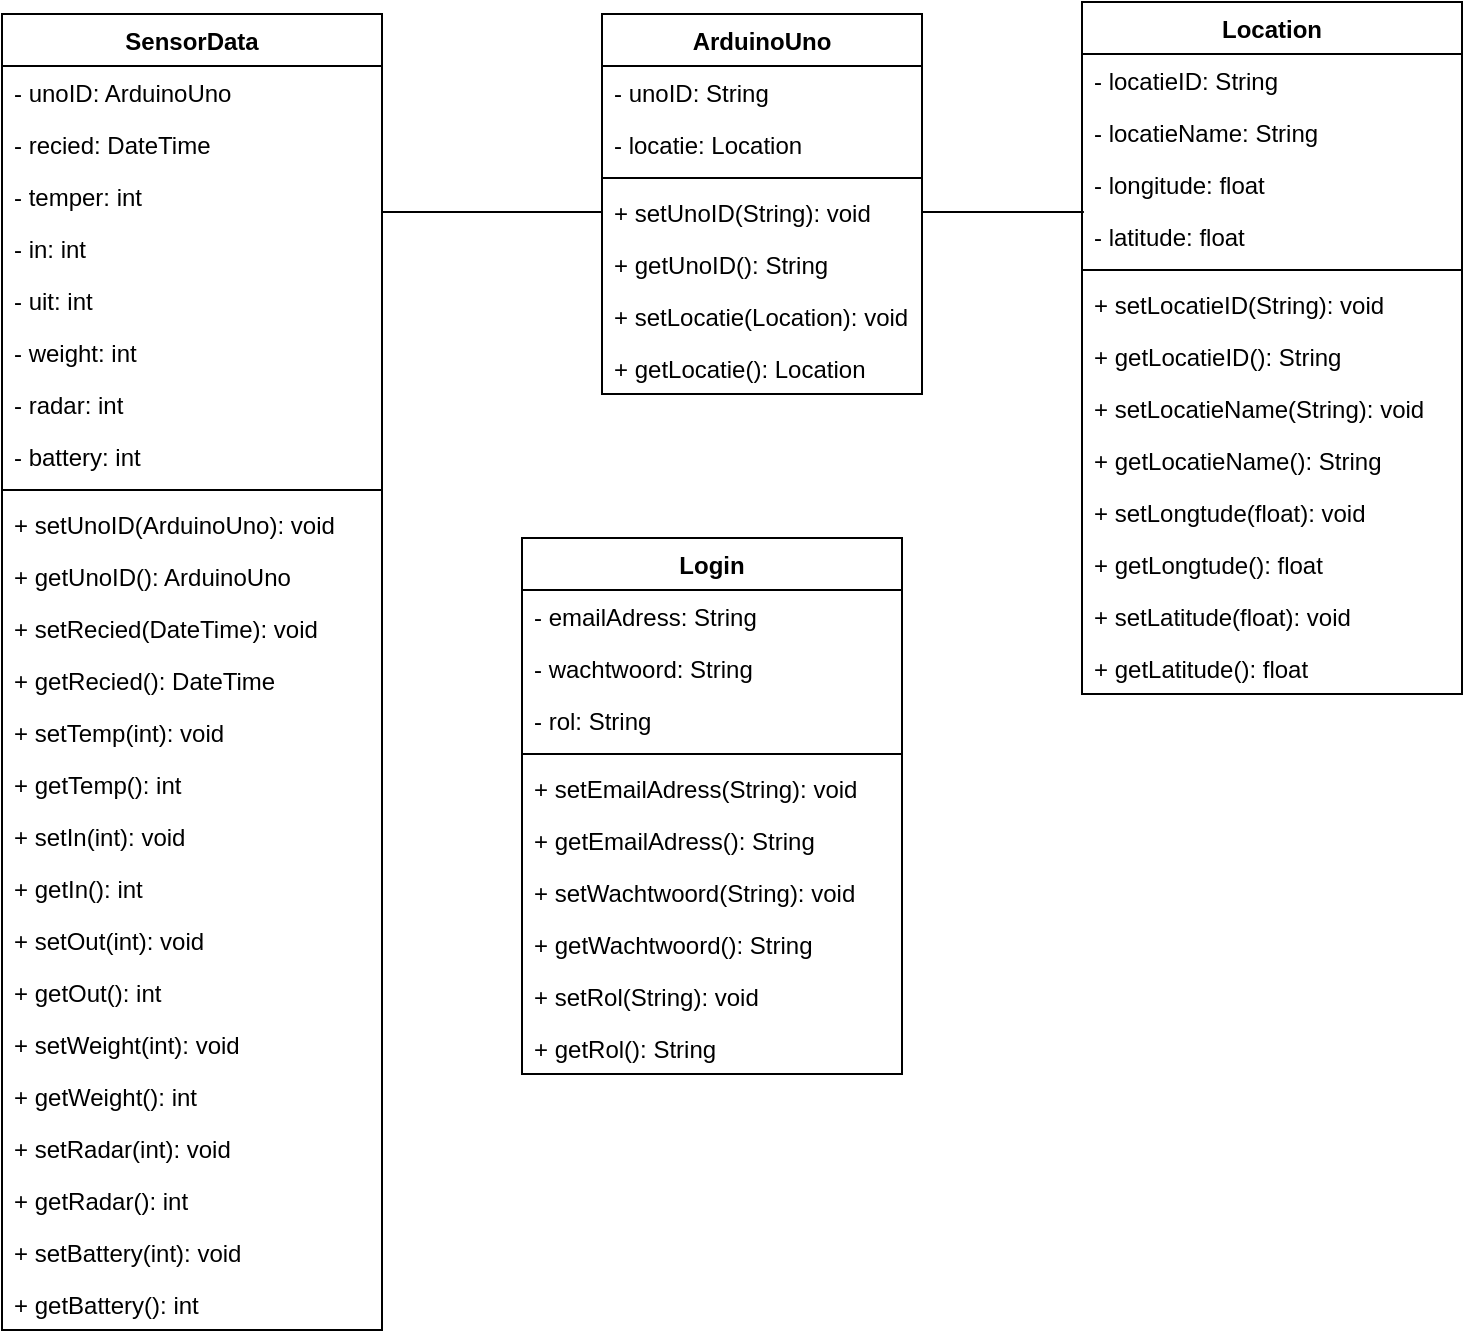 <mxfile version="13.9.9" type="device"><diagram id="C5RBs43oDa-KdzZeNtuy" name="Page-1"><mxGraphModel dx="1086" dy="846" grid="1" gridSize="10" guides="1" tooltips="1" connect="1" arrows="1" fold="1" page="1" pageScale="1" pageWidth="827" pageHeight="1169" math="0" shadow="0"><root><mxCell id="WIyWlLk6GJQsqaUBKTNV-0"/><mxCell id="WIyWlLk6GJQsqaUBKTNV-1" parent="WIyWlLk6GJQsqaUBKTNV-0"/><mxCell id="xW7N5jdBI1H9kNzghiiv-0" value="SensorData" style="swimlane;fontStyle=1;align=center;verticalAlign=top;childLayout=stackLayout;horizontal=1;startSize=26;horizontalStack=0;resizeParent=1;resizeParentMax=0;resizeLast=0;collapsible=1;marginBottom=0;" vertex="1" parent="WIyWlLk6GJQsqaUBKTNV-1"><mxGeometry x="140" y="130" width="190" height="658" as="geometry"/></mxCell><mxCell id="xW7N5jdBI1H9kNzghiiv-4" value="- unoID: ArduinoUno" style="text;strokeColor=none;fillColor=none;align=left;verticalAlign=top;spacingLeft=4;spacingRight=4;overflow=hidden;rotatable=0;points=[[0,0.5],[1,0.5]];portConstraint=eastwest;" vertex="1" parent="xW7N5jdBI1H9kNzghiiv-0"><mxGeometry y="26" width="190" height="26" as="geometry"/></mxCell><mxCell id="xW7N5jdBI1H9kNzghiiv-1" value="- recied: DateTime" style="text;strokeColor=none;fillColor=none;align=left;verticalAlign=top;spacingLeft=4;spacingRight=4;overflow=hidden;rotatable=0;points=[[0,0.5],[1,0.5]];portConstraint=eastwest;" vertex="1" parent="xW7N5jdBI1H9kNzghiiv-0"><mxGeometry y="52" width="190" height="26" as="geometry"/></mxCell><mxCell id="xW7N5jdBI1H9kNzghiiv-5" value="- temper: int" style="text;strokeColor=none;fillColor=none;align=left;verticalAlign=top;spacingLeft=4;spacingRight=4;overflow=hidden;rotatable=0;points=[[0,0.5],[1,0.5]];portConstraint=eastwest;" vertex="1" parent="xW7N5jdBI1H9kNzghiiv-0"><mxGeometry y="78" width="190" height="26" as="geometry"/></mxCell><mxCell id="xW7N5jdBI1H9kNzghiiv-6" value="- in: int" style="text;strokeColor=none;fillColor=none;align=left;verticalAlign=top;spacingLeft=4;spacingRight=4;overflow=hidden;rotatable=0;points=[[0,0.5],[1,0.5]];portConstraint=eastwest;" vertex="1" parent="xW7N5jdBI1H9kNzghiiv-0"><mxGeometry y="104" width="190" height="26" as="geometry"/></mxCell><mxCell id="xW7N5jdBI1H9kNzghiiv-7" value="- uit: int" style="text;strokeColor=none;fillColor=none;align=left;verticalAlign=top;spacingLeft=4;spacingRight=4;overflow=hidden;rotatable=0;points=[[0,0.5],[1,0.5]];portConstraint=eastwest;" vertex="1" parent="xW7N5jdBI1H9kNzghiiv-0"><mxGeometry y="130" width="190" height="26" as="geometry"/></mxCell><mxCell id="xW7N5jdBI1H9kNzghiiv-8" value="- weight: int" style="text;strokeColor=none;fillColor=none;align=left;verticalAlign=top;spacingLeft=4;spacingRight=4;overflow=hidden;rotatable=0;points=[[0,0.5],[1,0.5]];portConstraint=eastwest;" vertex="1" parent="xW7N5jdBI1H9kNzghiiv-0"><mxGeometry y="156" width="190" height="26" as="geometry"/></mxCell><mxCell id="xW7N5jdBI1H9kNzghiiv-9" value="- radar: int" style="text;strokeColor=none;fillColor=none;align=left;verticalAlign=top;spacingLeft=4;spacingRight=4;overflow=hidden;rotatable=0;points=[[0,0.5],[1,0.5]];portConstraint=eastwest;" vertex="1" parent="xW7N5jdBI1H9kNzghiiv-0"><mxGeometry y="182" width="190" height="26" as="geometry"/></mxCell><mxCell id="xW7N5jdBI1H9kNzghiiv-10" value="- battery: int" style="text;strokeColor=none;fillColor=none;align=left;verticalAlign=top;spacingLeft=4;spacingRight=4;overflow=hidden;rotatable=0;points=[[0,0.5],[1,0.5]];portConstraint=eastwest;" vertex="1" parent="xW7N5jdBI1H9kNzghiiv-0"><mxGeometry y="208" width="190" height="26" as="geometry"/></mxCell><mxCell id="xW7N5jdBI1H9kNzghiiv-2" value="" style="line;strokeWidth=1;fillColor=none;align=left;verticalAlign=middle;spacingTop=-1;spacingLeft=3;spacingRight=3;rotatable=0;labelPosition=right;points=[];portConstraint=eastwest;" vertex="1" parent="xW7N5jdBI1H9kNzghiiv-0"><mxGeometry y="234" width="190" height="8" as="geometry"/></mxCell><mxCell id="xW7N5jdBI1H9kNzghiiv-3" value="+ setUnoID(ArduinoUno): void" style="text;strokeColor=none;fillColor=none;align=left;verticalAlign=top;spacingLeft=4;spacingRight=4;overflow=hidden;rotatable=0;points=[[0,0.5],[1,0.5]];portConstraint=eastwest;" vertex="1" parent="xW7N5jdBI1H9kNzghiiv-0"><mxGeometry y="242" width="190" height="26" as="geometry"/></mxCell><mxCell id="xW7N5jdBI1H9kNzghiiv-19" value="+ getUnoID(): ArduinoUno" style="text;strokeColor=none;fillColor=none;align=left;verticalAlign=top;spacingLeft=4;spacingRight=4;overflow=hidden;rotatable=0;points=[[0,0.5],[1,0.5]];portConstraint=eastwest;" vertex="1" parent="xW7N5jdBI1H9kNzghiiv-0"><mxGeometry y="268" width="190" height="26" as="geometry"/></mxCell><mxCell id="xW7N5jdBI1H9kNzghiiv-11" value="+ setRecied(DateTime): void" style="text;strokeColor=none;fillColor=none;align=left;verticalAlign=top;spacingLeft=4;spacingRight=4;overflow=hidden;rotatable=0;points=[[0,0.5],[1,0.5]];portConstraint=eastwest;" vertex="1" parent="xW7N5jdBI1H9kNzghiiv-0"><mxGeometry y="294" width="190" height="26" as="geometry"/></mxCell><mxCell id="xW7N5jdBI1H9kNzghiiv-20" value="+ getRecied(): DateTime" style="text;strokeColor=none;fillColor=none;align=left;verticalAlign=top;spacingLeft=4;spacingRight=4;overflow=hidden;rotatable=0;points=[[0,0.5],[1,0.5]];portConstraint=eastwest;" vertex="1" parent="xW7N5jdBI1H9kNzghiiv-0"><mxGeometry y="320" width="190" height="26" as="geometry"/></mxCell><mxCell id="xW7N5jdBI1H9kNzghiiv-12" value="+ setTemp(int): void" style="text;strokeColor=none;fillColor=none;align=left;verticalAlign=top;spacingLeft=4;spacingRight=4;overflow=hidden;rotatable=0;points=[[0,0.5],[1,0.5]];portConstraint=eastwest;" vertex="1" parent="xW7N5jdBI1H9kNzghiiv-0"><mxGeometry y="346" width="190" height="26" as="geometry"/></mxCell><mxCell id="xW7N5jdBI1H9kNzghiiv-21" value="+ getTemp(): int" style="text;strokeColor=none;fillColor=none;align=left;verticalAlign=top;spacingLeft=4;spacingRight=4;overflow=hidden;rotatable=0;points=[[0,0.5],[1,0.5]];portConstraint=eastwest;" vertex="1" parent="xW7N5jdBI1H9kNzghiiv-0"><mxGeometry y="372" width="190" height="26" as="geometry"/></mxCell><mxCell id="xW7N5jdBI1H9kNzghiiv-14" value="+ setIn(int): void" style="text;strokeColor=none;fillColor=none;align=left;verticalAlign=top;spacingLeft=4;spacingRight=4;overflow=hidden;rotatable=0;points=[[0,0.5],[1,0.5]];portConstraint=eastwest;" vertex="1" parent="xW7N5jdBI1H9kNzghiiv-0"><mxGeometry y="398" width="190" height="26" as="geometry"/></mxCell><mxCell id="xW7N5jdBI1H9kNzghiiv-22" value="+ getIn(): int" style="text;strokeColor=none;fillColor=none;align=left;verticalAlign=top;spacingLeft=4;spacingRight=4;overflow=hidden;rotatable=0;points=[[0,0.5],[1,0.5]];portConstraint=eastwest;" vertex="1" parent="xW7N5jdBI1H9kNzghiiv-0"><mxGeometry y="424" width="190" height="26" as="geometry"/></mxCell><mxCell id="xW7N5jdBI1H9kNzghiiv-15" value="+ setOut(int): void" style="text;strokeColor=none;fillColor=none;align=left;verticalAlign=top;spacingLeft=4;spacingRight=4;overflow=hidden;rotatable=0;points=[[0,0.5],[1,0.5]];portConstraint=eastwest;" vertex="1" parent="xW7N5jdBI1H9kNzghiiv-0"><mxGeometry y="450" width="190" height="26" as="geometry"/></mxCell><mxCell id="xW7N5jdBI1H9kNzghiiv-23" value="+ getOut(): int" style="text;strokeColor=none;fillColor=none;align=left;verticalAlign=top;spacingLeft=4;spacingRight=4;overflow=hidden;rotatable=0;points=[[0,0.5],[1,0.5]];portConstraint=eastwest;" vertex="1" parent="xW7N5jdBI1H9kNzghiiv-0"><mxGeometry y="476" width="190" height="26" as="geometry"/></mxCell><mxCell id="xW7N5jdBI1H9kNzghiiv-16" value="+ setWeight(int): void" style="text;strokeColor=none;fillColor=none;align=left;verticalAlign=top;spacingLeft=4;spacingRight=4;overflow=hidden;rotatable=0;points=[[0,0.5],[1,0.5]];portConstraint=eastwest;" vertex="1" parent="xW7N5jdBI1H9kNzghiiv-0"><mxGeometry y="502" width="190" height="26" as="geometry"/></mxCell><mxCell id="xW7N5jdBI1H9kNzghiiv-24" value="+ getWeight(): int" style="text;strokeColor=none;fillColor=none;align=left;verticalAlign=top;spacingLeft=4;spacingRight=4;overflow=hidden;rotatable=0;points=[[0,0.5],[1,0.5]];portConstraint=eastwest;" vertex="1" parent="xW7N5jdBI1H9kNzghiiv-0"><mxGeometry y="528" width="190" height="26" as="geometry"/></mxCell><mxCell id="xW7N5jdBI1H9kNzghiiv-17" value="+ setRadar(int): void" style="text;strokeColor=none;fillColor=none;align=left;verticalAlign=top;spacingLeft=4;spacingRight=4;overflow=hidden;rotatable=0;points=[[0,0.5],[1,0.5]];portConstraint=eastwest;" vertex="1" parent="xW7N5jdBI1H9kNzghiiv-0"><mxGeometry y="554" width="190" height="26" as="geometry"/></mxCell><mxCell id="xW7N5jdBI1H9kNzghiiv-25" value="+ getRadar(): int" style="text;strokeColor=none;fillColor=none;align=left;verticalAlign=top;spacingLeft=4;spacingRight=4;overflow=hidden;rotatable=0;points=[[0,0.5],[1,0.5]];portConstraint=eastwest;" vertex="1" parent="xW7N5jdBI1H9kNzghiiv-0"><mxGeometry y="580" width="190" height="26" as="geometry"/></mxCell><mxCell id="xW7N5jdBI1H9kNzghiiv-26" value="+ setBattery(int): void" style="text;strokeColor=none;fillColor=none;align=left;verticalAlign=top;spacingLeft=4;spacingRight=4;overflow=hidden;rotatable=0;points=[[0,0.5],[1,0.5]];portConstraint=eastwest;" vertex="1" parent="xW7N5jdBI1H9kNzghiiv-0"><mxGeometry y="606" width="190" height="26" as="geometry"/></mxCell><mxCell id="xW7N5jdBI1H9kNzghiiv-18" value="+ getBattery(): int" style="text;strokeColor=none;fillColor=none;align=left;verticalAlign=top;spacingLeft=4;spacingRight=4;overflow=hidden;rotatable=0;points=[[0,0.5],[1,0.5]];portConstraint=eastwest;" vertex="1" parent="xW7N5jdBI1H9kNzghiiv-0"><mxGeometry y="632" width="190" height="26" as="geometry"/></mxCell><mxCell id="xW7N5jdBI1H9kNzghiiv-27" value="ArduinoUno" style="swimlane;fontStyle=1;align=center;verticalAlign=top;childLayout=stackLayout;horizontal=1;startSize=26;horizontalStack=0;resizeParent=1;resizeParentMax=0;resizeLast=0;collapsible=1;marginBottom=0;" vertex="1" parent="WIyWlLk6GJQsqaUBKTNV-1"><mxGeometry x="440" y="130" width="160" height="190" as="geometry"/></mxCell><mxCell id="xW7N5jdBI1H9kNzghiiv-31" value="- unoID: String" style="text;strokeColor=none;fillColor=none;align=left;verticalAlign=top;spacingLeft=4;spacingRight=4;overflow=hidden;rotatable=0;points=[[0,0.5],[1,0.5]];portConstraint=eastwest;" vertex="1" parent="xW7N5jdBI1H9kNzghiiv-27"><mxGeometry y="26" width="160" height="26" as="geometry"/></mxCell><mxCell id="xW7N5jdBI1H9kNzghiiv-28" value="- locatie: Location" style="text;strokeColor=none;fillColor=none;align=left;verticalAlign=top;spacingLeft=4;spacingRight=4;overflow=hidden;rotatable=0;points=[[0,0.5],[1,0.5]];portConstraint=eastwest;" vertex="1" parent="xW7N5jdBI1H9kNzghiiv-27"><mxGeometry y="52" width="160" height="26" as="geometry"/></mxCell><mxCell id="xW7N5jdBI1H9kNzghiiv-29" value="" style="line;strokeWidth=1;fillColor=none;align=left;verticalAlign=middle;spacingTop=-1;spacingLeft=3;spacingRight=3;rotatable=0;labelPosition=right;points=[];portConstraint=eastwest;" vertex="1" parent="xW7N5jdBI1H9kNzghiiv-27"><mxGeometry y="78" width="160" height="8" as="geometry"/></mxCell><mxCell id="xW7N5jdBI1H9kNzghiiv-30" value="+ setUnoID(String): void" style="text;strokeColor=none;fillColor=none;align=left;verticalAlign=top;spacingLeft=4;spacingRight=4;overflow=hidden;rotatable=0;points=[[0,0.5],[1,0.5]];portConstraint=eastwest;" vertex="1" parent="xW7N5jdBI1H9kNzghiiv-27"><mxGeometry y="86" width="160" height="26" as="geometry"/></mxCell><mxCell id="xW7N5jdBI1H9kNzghiiv-32" value="+ getUnoID(): String" style="text;strokeColor=none;fillColor=none;align=left;verticalAlign=top;spacingLeft=4;spacingRight=4;overflow=hidden;rotatable=0;points=[[0,0.5],[1,0.5]];portConstraint=eastwest;" vertex="1" parent="xW7N5jdBI1H9kNzghiiv-27"><mxGeometry y="112" width="160" height="26" as="geometry"/></mxCell><mxCell id="xW7N5jdBI1H9kNzghiiv-33" value="+ setLocatie(Location): void" style="text;strokeColor=none;fillColor=none;align=left;verticalAlign=top;spacingLeft=4;spacingRight=4;overflow=hidden;rotatable=0;points=[[0,0.5],[1,0.5]];portConstraint=eastwest;" vertex="1" parent="xW7N5jdBI1H9kNzghiiv-27"><mxGeometry y="138" width="160" height="26" as="geometry"/></mxCell><mxCell id="xW7N5jdBI1H9kNzghiiv-34" value="+ getLocatie(): Location" style="text;strokeColor=none;fillColor=none;align=left;verticalAlign=top;spacingLeft=4;spacingRight=4;overflow=hidden;rotatable=0;points=[[0,0.5],[1,0.5]];portConstraint=eastwest;" vertex="1" parent="xW7N5jdBI1H9kNzghiiv-27"><mxGeometry y="164" width="160" height="26" as="geometry"/></mxCell><mxCell id="xW7N5jdBI1H9kNzghiiv-35" value="" style="endArrow=none;html=1;entryX=0;entryY=0.5;entryDx=0;entryDy=0;" edge="1" parent="WIyWlLk6GJQsqaUBKTNV-1" target="xW7N5jdBI1H9kNzghiiv-30"><mxGeometry width="50" height="50" relative="1" as="geometry"><mxPoint x="330" y="229" as="sourcePoint"/><mxPoint x="550" y="410" as="targetPoint"/></mxGeometry></mxCell><mxCell id="xW7N5jdBI1H9kNzghiiv-36" value="Location" style="swimlane;fontStyle=1;align=center;verticalAlign=top;childLayout=stackLayout;horizontal=1;startSize=26;horizontalStack=0;resizeParent=1;resizeParentMax=0;resizeLast=0;collapsible=1;marginBottom=0;" vertex="1" parent="WIyWlLk6GJQsqaUBKTNV-1"><mxGeometry x="680" y="124" width="190" height="346" as="geometry"/></mxCell><mxCell id="xW7N5jdBI1H9kNzghiiv-37" value="- locatieID: String" style="text;strokeColor=none;fillColor=none;align=left;verticalAlign=top;spacingLeft=4;spacingRight=4;overflow=hidden;rotatable=0;points=[[0,0.5],[1,0.5]];portConstraint=eastwest;" vertex="1" parent="xW7N5jdBI1H9kNzghiiv-36"><mxGeometry y="26" width="190" height="26" as="geometry"/></mxCell><mxCell id="xW7N5jdBI1H9kNzghiiv-40" value="- locatieName: String" style="text;strokeColor=none;fillColor=none;align=left;verticalAlign=top;spacingLeft=4;spacingRight=4;overflow=hidden;rotatable=0;points=[[0,0.5],[1,0.5]];portConstraint=eastwest;" vertex="1" parent="xW7N5jdBI1H9kNzghiiv-36"><mxGeometry y="52" width="190" height="26" as="geometry"/></mxCell><mxCell id="xW7N5jdBI1H9kNzghiiv-41" value="- longitude: float" style="text;strokeColor=none;fillColor=none;align=left;verticalAlign=top;spacingLeft=4;spacingRight=4;overflow=hidden;rotatable=0;points=[[0,0.5],[1,0.5]];portConstraint=eastwest;" vertex="1" parent="xW7N5jdBI1H9kNzghiiv-36"><mxGeometry y="78" width="190" height="26" as="geometry"/></mxCell><mxCell id="xW7N5jdBI1H9kNzghiiv-42" value="- latitude: float" style="text;strokeColor=none;fillColor=none;align=left;verticalAlign=top;spacingLeft=4;spacingRight=4;overflow=hidden;rotatable=0;points=[[0,0.5],[1,0.5]];portConstraint=eastwest;" vertex="1" parent="xW7N5jdBI1H9kNzghiiv-36"><mxGeometry y="104" width="190" height="26" as="geometry"/></mxCell><mxCell id="xW7N5jdBI1H9kNzghiiv-38" value="" style="line;strokeWidth=1;fillColor=none;align=left;verticalAlign=middle;spacingTop=-1;spacingLeft=3;spacingRight=3;rotatable=0;labelPosition=right;points=[];portConstraint=eastwest;" vertex="1" parent="xW7N5jdBI1H9kNzghiiv-36"><mxGeometry y="130" width="190" height="8" as="geometry"/></mxCell><mxCell id="xW7N5jdBI1H9kNzghiiv-39" value="+ setLocatieID(String): void" style="text;strokeColor=none;fillColor=none;align=left;verticalAlign=top;spacingLeft=4;spacingRight=4;overflow=hidden;rotatable=0;points=[[0,0.5],[1,0.5]];portConstraint=eastwest;" vertex="1" parent="xW7N5jdBI1H9kNzghiiv-36"><mxGeometry y="138" width="190" height="26" as="geometry"/></mxCell><mxCell id="xW7N5jdBI1H9kNzghiiv-43" value="+ getLocatieID(): String" style="text;strokeColor=none;fillColor=none;align=left;verticalAlign=top;spacingLeft=4;spacingRight=4;overflow=hidden;rotatable=0;points=[[0,0.5],[1,0.5]];portConstraint=eastwest;" vertex="1" parent="xW7N5jdBI1H9kNzghiiv-36"><mxGeometry y="164" width="190" height="26" as="geometry"/></mxCell><mxCell id="xW7N5jdBI1H9kNzghiiv-44" value="+ setLocatieName(String): void" style="text;strokeColor=none;fillColor=none;align=left;verticalAlign=top;spacingLeft=4;spacingRight=4;overflow=hidden;rotatable=0;points=[[0,0.5],[1,0.5]];portConstraint=eastwest;" vertex="1" parent="xW7N5jdBI1H9kNzghiiv-36"><mxGeometry y="190" width="190" height="26" as="geometry"/></mxCell><mxCell id="xW7N5jdBI1H9kNzghiiv-47" value="+ getLocatieName(): String" style="text;strokeColor=none;fillColor=none;align=left;verticalAlign=top;spacingLeft=4;spacingRight=4;overflow=hidden;rotatable=0;points=[[0,0.5],[1,0.5]];portConstraint=eastwest;" vertex="1" parent="xW7N5jdBI1H9kNzghiiv-36"><mxGeometry y="216" width="190" height="26" as="geometry"/></mxCell><mxCell id="xW7N5jdBI1H9kNzghiiv-46" value="+ setLongtude(float): void" style="text;strokeColor=none;fillColor=none;align=left;verticalAlign=top;spacingLeft=4;spacingRight=4;overflow=hidden;rotatable=0;points=[[0,0.5],[1,0.5]];portConstraint=eastwest;" vertex="1" parent="xW7N5jdBI1H9kNzghiiv-36"><mxGeometry y="242" width="190" height="26" as="geometry"/></mxCell><mxCell id="xW7N5jdBI1H9kNzghiiv-48" value="+ getLongtude(): float" style="text;strokeColor=none;fillColor=none;align=left;verticalAlign=top;spacingLeft=4;spacingRight=4;overflow=hidden;rotatable=0;points=[[0,0.5],[1,0.5]];portConstraint=eastwest;" vertex="1" parent="xW7N5jdBI1H9kNzghiiv-36"><mxGeometry y="268" width="190" height="26" as="geometry"/></mxCell><mxCell id="xW7N5jdBI1H9kNzghiiv-45" value="+ setLatitude(float): void" style="text;strokeColor=none;fillColor=none;align=left;verticalAlign=top;spacingLeft=4;spacingRight=4;overflow=hidden;rotatable=0;points=[[0,0.5],[1,0.5]];portConstraint=eastwest;" vertex="1" parent="xW7N5jdBI1H9kNzghiiv-36"><mxGeometry y="294" width="190" height="26" as="geometry"/></mxCell><mxCell id="xW7N5jdBI1H9kNzghiiv-49" value="+ getLatitude(): float" style="text;strokeColor=none;fillColor=none;align=left;verticalAlign=top;spacingLeft=4;spacingRight=4;overflow=hidden;rotatable=0;points=[[0,0.5],[1,0.5]];portConstraint=eastwest;" vertex="1" parent="xW7N5jdBI1H9kNzghiiv-36"><mxGeometry y="320" width="190" height="26" as="geometry"/></mxCell><mxCell id="xW7N5jdBI1H9kNzghiiv-50" value="" style="endArrow=none;html=1;exitX=1;exitY=0.5;exitDx=0;exitDy=0;entryX=0.005;entryY=0.038;entryDx=0;entryDy=0;entryPerimeter=0;" edge="1" parent="WIyWlLk6GJQsqaUBKTNV-1" source="xW7N5jdBI1H9kNzghiiv-30" target="xW7N5jdBI1H9kNzghiiv-42"><mxGeometry width="50" height="50" relative="1" as="geometry"><mxPoint x="500" y="460" as="sourcePoint"/><mxPoint x="681" y="226" as="targetPoint"/></mxGeometry></mxCell><mxCell id="xW7N5jdBI1H9kNzghiiv-51" value="Login" style="swimlane;fontStyle=1;align=center;verticalAlign=top;childLayout=stackLayout;horizontal=1;startSize=26;horizontalStack=0;resizeParent=1;resizeParentMax=0;resizeLast=0;collapsible=1;marginBottom=0;" vertex="1" parent="WIyWlLk6GJQsqaUBKTNV-1"><mxGeometry x="400" y="392" width="190" height="268" as="geometry"/></mxCell><mxCell id="xW7N5jdBI1H9kNzghiiv-52" value="- emailAdress: String" style="text;strokeColor=none;fillColor=none;align=left;verticalAlign=top;spacingLeft=4;spacingRight=4;overflow=hidden;rotatable=0;points=[[0,0.5],[1,0.5]];portConstraint=eastwest;" vertex="1" parent="xW7N5jdBI1H9kNzghiiv-51"><mxGeometry y="26" width="190" height="26" as="geometry"/></mxCell><mxCell id="xW7N5jdBI1H9kNzghiiv-55" value="- wachtwoord: String" style="text;strokeColor=none;fillColor=none;align=left;verticalAlign=top;spacingLeft=4;spacingRight=4;overflow=hidden;rotatable=0;points=[[0,0.5],[1,0.5]];portConstraint=eastwest;" vertex="1" parent="xW7N5jdBI1H9kNzghiiv-51"><mxGeometry y="52" width="190" height="26" as="geometry"/></mxCell><mxCell id="xW7N5jdBI1H9kNzghiiv-56" value="- rol: String" style="text;strokeColor=none;fillColor=none;align=left;verticalAlign=top;spacingLeft=4;spacingRight=4;overflow=hidden;rotatable=0;points=[[0,0.5],[1,0.5]];portConstraint=eastwest;" vertex="1" parent="xW7N5jdBI1H9kNzghiiv-51"><mxGeometry y="78" width="190" height="26" as="geometry"/></mxCell><mxCell id="xW7N5jdBI1H9kNzghiiv-53" value="" style="line;strokeWidth=1;fillColor=none;align=left;verticalAlign=middle;spacingTop=-1;spacingLeft=3;spacingRight=3;rotatable=0;labelPosition=right;points=[];portConstraint=eastwest;" vertex="1" parent="xW7N5jdBI1H9kNzghiiv-51"><mxGeometry y="104" width="190" height="8" as="geometry"/></mxCell><mxCell id="xW7N5jdBI1H9kNzghiiv-54" value="+ setEmailAdress(String): void" style="text;strokeColor=none;fillColor=none;align=left;verticalAlign=top;spacingLeft=4;spacingRight=4;overflow=hidden;rotatable=0;points=[[0,0.5],[1,0.5]];portConstraint=eastwest;" vertex="1" parent="xW7N5jdBI1H9kNzghiiv-51"><mxGeometry y="112" width="190" height="26" as="geometry"/></mxCell><mxCell id="xW7N5jdBI1H9kNzghiiv-57" value="+ getEmailAdress(): String" style="text;strokeColor=none;fillColor=none;align=left;verticalAlign=top;spacingLeft=4;spacingRight=4;overflow=hidden;rotatable=0;points=[[0,0.5],[1,0.5]];portConstraint=eastwest;" vertex="1" parent="xW7N5jdBI1H9kNzghiiv-51"><mxGeometry y="138" width="190" height="26" as="geometry"/></mxCell><mxCell id="xW7N5jdBI1H9kNzghiiv-58" value="+ setWachtwoord(String): void" style="text;strokeColor=none;fillColor=none;align=left;verticalAlign=top;spacingLeft=4;spacingRight=4;overflow=hidden;rotatable=0;points=[[0,0.5],[1,0.5]];portConstraint=eastwest;" vertex="1" parent="xW7N5jdBI1H9kNzghiiv-51"><mxGeometry y="164" width="190" height="26" as="geometry"/></mxCell><mxCell id="xW7N5jdBI1H9kNzghiiv-60" value="+ getWachtwoord(): String" style="text;strokeColor=none;fillColor=none;align=left;verticalAlign=top;spacingLeft=4;spacingRight=4;overflow=hidden;rotatable=0;points=[[0,0.5],[1,0.5]];portConstraint=eastwest;" vertex="1" parent="xW7N5jdBI1H9kNzghiiv-51"><mxGeometry y="190" width="190" height="26" as="geometry"/></mxCell><mxCell id="xW7N5jdBI1H9kNzghiiv-59" value="+ setRol(String): void" style="text;strokeColor=none;fillColor=none;align=left;verticalAlign=top;spacingLeft=4;spacingRight=4;overflow=hidden;rotatable=0;points=[[0,0.5],[1,0.5]];portConstraint=eastwest;" vertex="1" parent="xW7N5jdBI1H9kNzghiiv-51"><mxGeometry y="216" width="190" height="26" as="geometry"/></mxCell><mxCell id="xW7N5jdBI1H9kNzghiiv-61" value="+ getRol(): String" style="text;strokeColor=none;fillColor=none;align=left;verticalAlign=top;spacingLeft=4;spacingRight=4;overflow=hidden;rotatable=0;points=[[0,0.5],[1,0.5]];portConstraint=eastwest;" vertex="1" parent="xW7N5jdBI1H9kNzghiiv-51"><mxGeometry y="242" width="190" height="26" as="geometry"/></mxCell></root></mxGraphModel></diagram></mxfile>